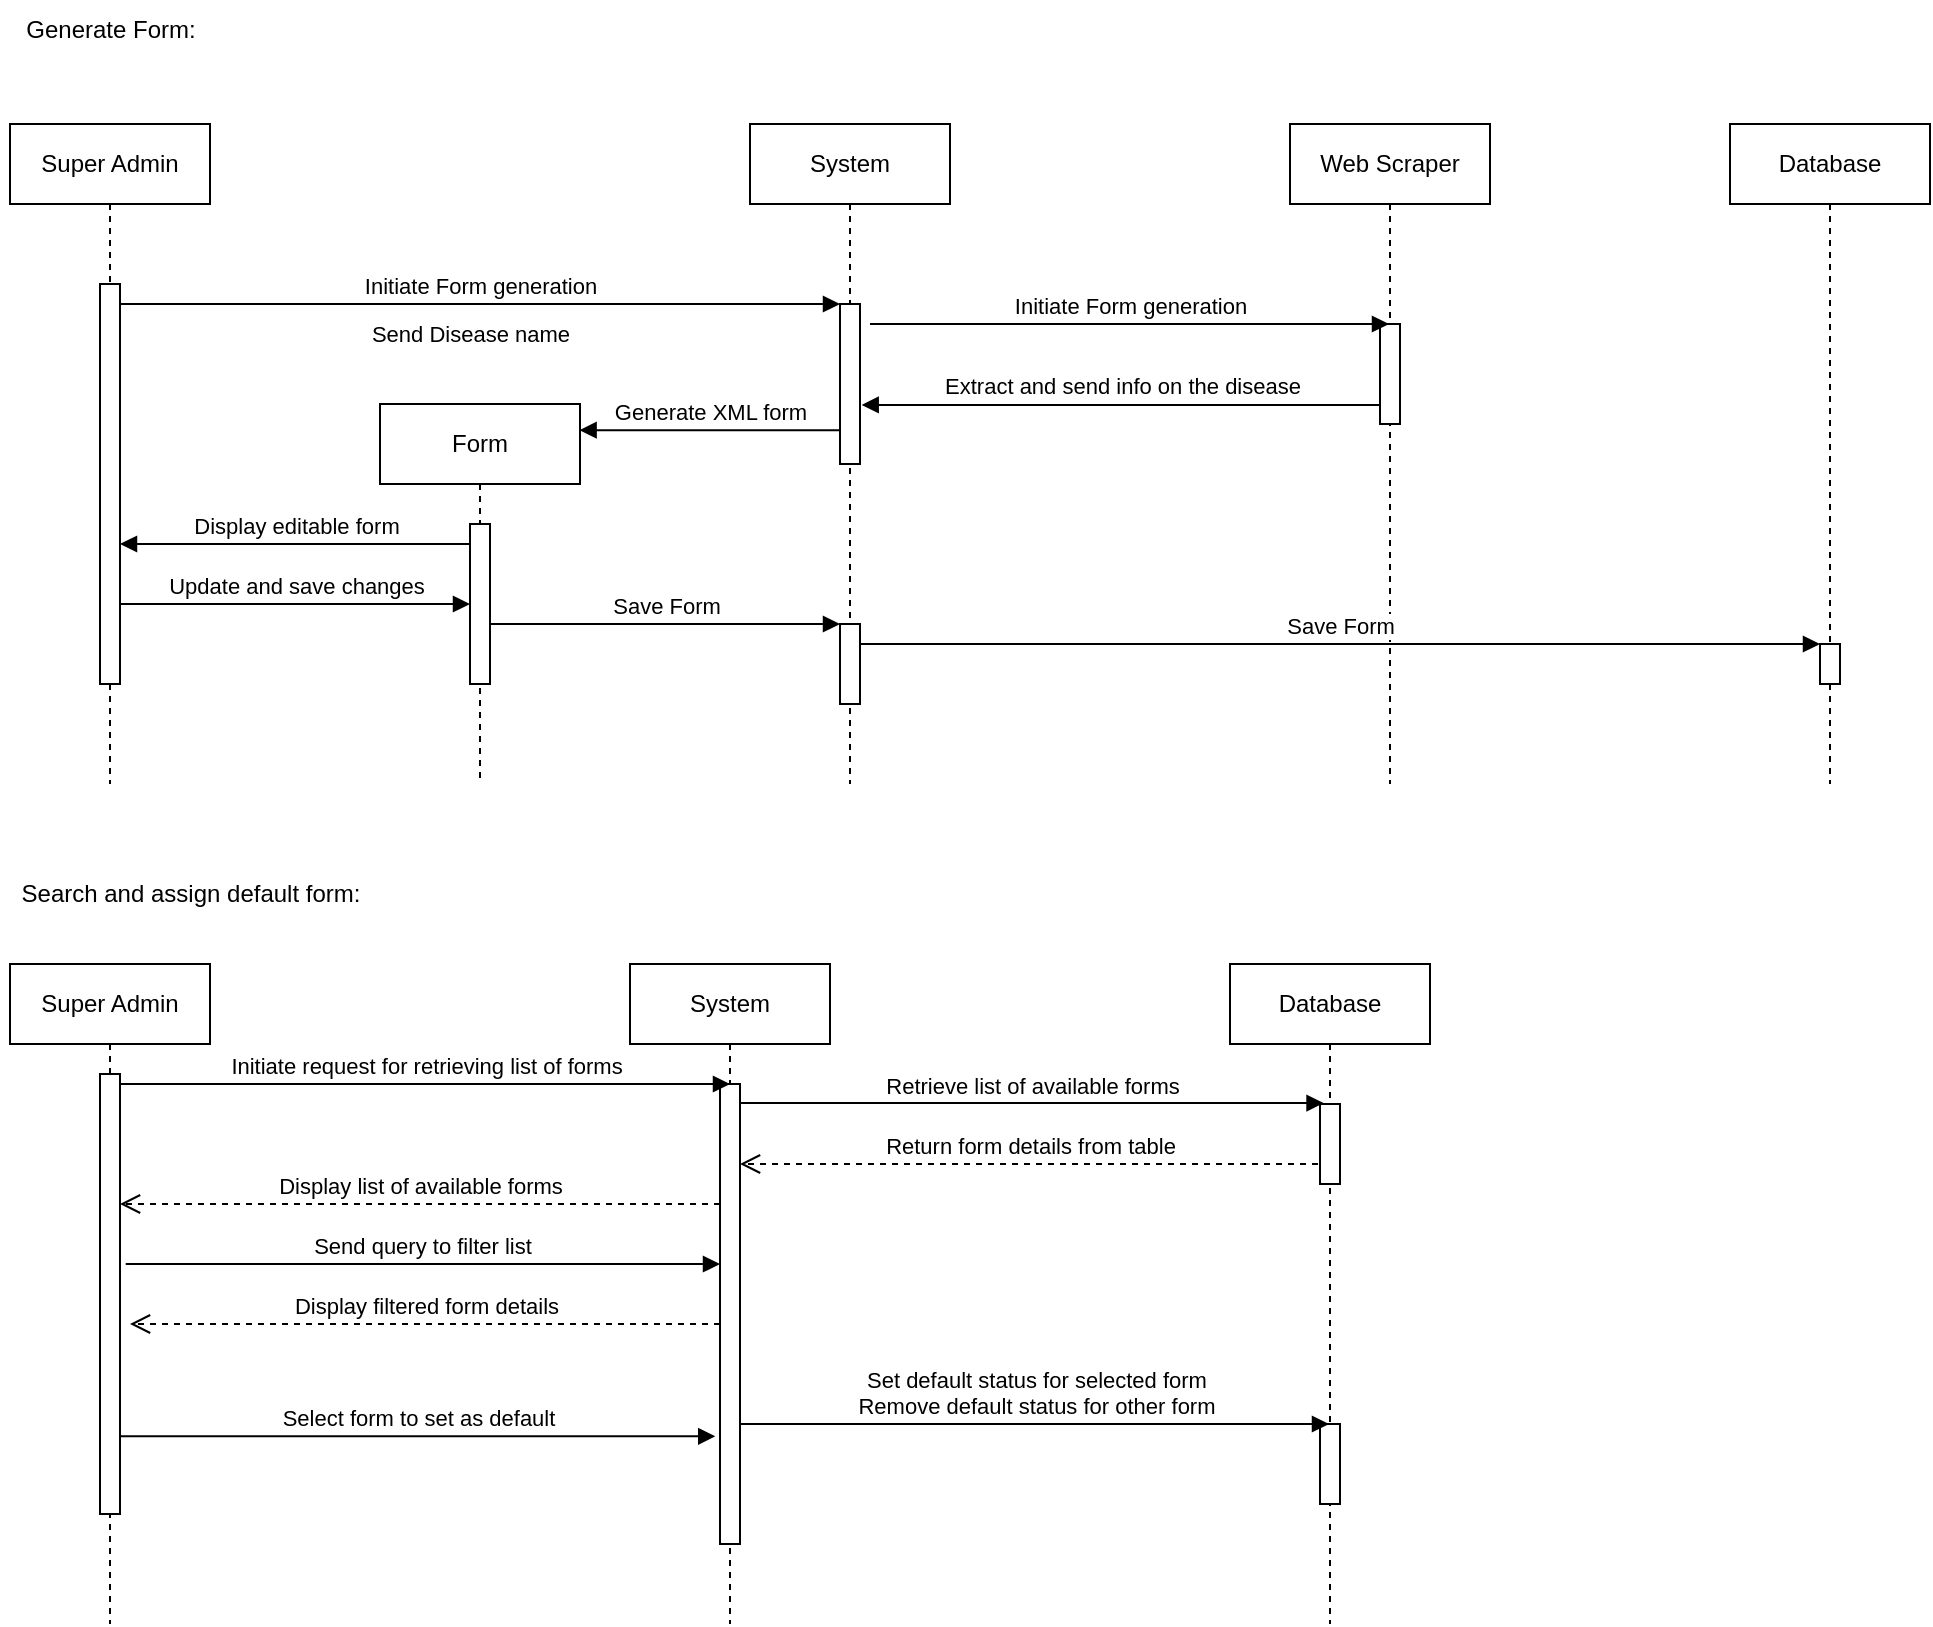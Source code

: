 <mxfile version="23.1.6" type="google">
  <diagram name="Page-1" id="2YBvvXClWsGukQMizWep">
    <mxGraphModel grid="1" page="1" gridSize="10" guides="1" tooltips="1" connect="1" arrows="1" fold="1" pageScale="1" pageWidth="1100" pageHeight="850" math="0" shadow="0">
      <root>
        <mxCell id="0" />
        <mxCell id="1" parent="0" />
        <mxCell id="aM9ryv3xv72pqoxQDRHE-1" value="Super Admin" style="shape=umlLifeline;perimeter=lifelinePerimeter;whiteSpace=wrap;html=1;container=0;dropTarget=0;collapsible=0;recursiveResize=0;outlineConnect=0;portConstraint=eastwest;newEdgeStyle={&quot;edgeStyle&quot;:&quot;elbowEdgeStyle&quot;,&quot;elbow&quot;:&quot;vertical&quot;,&quot;curved&quot;:0,&quot;rounded&quot;:0};" vertex="1" parent="1">
          <mxGeometry x="40" y="80" width="100" height="330" as="geometry" />
        </mxCell>
        <mxCell id="7yFjUxtBwj-3cxcYh-Si-13" value="" style="html=1;points=[[0,0,0,0,5],[0,1,0,0,-5],[1,0,0,0,5],[1,1,0,0,-5]];perimeter=orthogonalPerimeter;outlineConnect=0;targetShapes=umlLifeline;portConstraint=eastwest;newEdgeStyle={&quot;curved&quot;:0,&quot;rounded&quot;:0};" vertex="1" parent="aM9ryv3xv72pqoxQDRHE-1">
          <mxGeometry x="45" y="80" width="10" height="200" as="geometry" />
        </mxCell>
        <mxCell id="7yFjUxtBwj-3cxcYh-Si-1" value="System" style="shape=umlLifeline;perimeter=lifelinePerimeter;whiteSpace=wrap;html=1;container=0;dropTarget=0;collapsible=0;recursiveResize=0;outlineConnect=0;portConstraint=eastwest;newEdgeStyle={&quot;edgeStyle&quot;:&quot;elbowEdgeStyle&quot;,&quot;elbow&quot;:&quot;vertical&quot;,&quot;curved&quot;:0,&quot;rounded&quot;:0};" vertex="1" parent="1">
          <mxGeometry x="410" y="80" width="100" height="330" as="geometry" />
        </mxCell>
        <mxCell id="ftI4ms1ctnyEOGsI6bik-2" value="" style="html=1;points=[[0,0,0,0,5],[0,1,0,0,-5],[1,0,0,0,5],[1,1,0,0,-5]];perimeter=orthogonalPerimeter;outlineConnect=0;targetShapes=umlLifeline;portConstraint=eastwest;newEdgeStyle={&quot;curved&quot;:0,&quot;rounded&quot;:0};" vertex="1" parent="7yFjUxtBwj-3cxcYh-Si-1">
          <mxGeometry x="45" y="90" width="10" height="80" as="geometry" />
        </mxCell>
        <mxCell id="7yFjUxtBwj-3cxcYh-Si-5" value="Web Scraper" style="shape=umlLifeline;perimeter=lifelinePerimeter;whiteSpace=wrap;html=1;container=0;dropTarget=0;collapsible=0;recursiveResize=0;outlineConnect=0;portConstraint=eastwest;newEdgeStyle={&quot;edgeStyle&quot;:&quot;elbowEdgeStyle&quot;,&quot;elbow&quot;:&quot;vertical&quot;,&quot;curved&quot;:0,&quot;rounded&quot;:0};" vertex="1" parent="1">
          <mxGeometry x="680" y="80" width="100" height="330" as="geometry" />
        </mxCell>
        <mxCell id="ftI4ms1ctnyEOGsI6bik-5" value="" style="html=1;points=[[0,0,0,0,5],[0,1,0,0,-5],[1,0,0,0,5],[1,1,0,0,-5]];perimeter=orthogonalPerimeter;outlineConnect=0;targetShapes=umlLifeline;portConstraint=eastwest;newEdgeStyle={&quot;curved&quot;:0,&quot;rounded&quot;:0};" vertex="1" parent="7yFjUxtBwj-3cxcYh-Si-5">
          <mxGeometry x="45" y="100" width="10" height="50" as="geometry" />
        </mxCell>
        <mxCell id="Mf5ZFVlwaRFB3JU3a7bH-75" value="Super Admin" style="shape=umlLifeline;perimeter=lifelinePerimeter;whiteSpace=wrap;html=1;container=0;dropTarget=0;collapsible=0;recursiveResize=0;outlineConnect=0;portConstraint=eastwest;newEdgeStyle={&quot;edgeStyle&quot;:&quot;elbowEdgeStyle&quot;,&quot;elbow&quot;:&quot;vertical&quot;,&quot;curved&quot;:0,&quot;rounded&quot;:0};" vertex="1" parent="1">
          <mxGeometry x="40" y="500" width="100" height="330" as="geometry" />
        </mxCell>
        <mxCell id="Mf5ZFVlwaRFB3JU3a7bH-76" value="" style="html=1;points=[[0,0,0,0,5],[0,1,0,0,-5],[1,0,0,0,5],[1,1,0,0,-5]];perimeter=orthogonalPerimeter;outlineConnect=0;targetShapes=umlLifeline;portConstraint=eastwest;newEdgeStyle={&quot;curved&quot;:0,&quot;rounded&quot;:0};" vertex="1" parent="Mf5ZFVlwaRFB3JU3a7bH-75">
          <mxGeometry x="45" y="55" width="10" height="220" as="geometry" />
        </mxCell>
        <mxCell id="Mf5ZFVlwaRFB3JU3a7bH-80" value="System" style="shape=umlLifeline;perimeter=lifelinePerimeter;whiteSpace=wrap;html=1;container=0;dropTarget=0;collapsible=0;recursiveResize=0;outlineConnect=0;portConstraint=eastwest;newEdgeStyle={&quot;edgeStyle&quot;:&quot;elbowEdgeStyle&quot;,&quot;elbow&quot;:&quot;vertical&quot;,&quot;curved&quot;:0,&quot;rounded&quot;:0};" vertex="1" parent="1">
          <mxGeometry x="350" y="500" width="100" height="330" as="geometry" />
        </mxCell>
        <mxCell id="Mf5ZFVlwaRFB3JU3a7bH-111" value="" style="html=1;points=[[0,0,0,0,5],[0,1,0,0,-5],[1,0,0,0,5],[1,1,0,0,-5]];perimeter=orthogonalPerimeter;outlineConnect=0;targetShapes=umlLifeline;portConstraint=eastwest;newEdgeStyle={&quot;curved&quot;:0,&quot;rounded&quot;:0};" vertex="1" parent="Mf5ZFVlwaRFB3JU3a7bH-80">
          <mxGeometry x="45" y="60" width="10" height="230" as="geometry" />
        </mxCell>
        <mxCell id="Mf5ZFVlwaRFB3JU3a7bH-83" value="Database" style="shape=umlLifeline;perimeter=lifelinePerimeter;whiteSpace=wrap;html=1;container=0;dropTarget=0;collapsible=0;recursiveResize=0;outlineConnect=0;portConstraint=eastwest;newEdgeStyle={&quot;edgeStyle&quot;:&quot;elbowEdgeStyle&quot;,&quot;elbow&quot;:&quot;vertical&quot;,&quot;curved&quot;:0,&quot;rounded&quot;:0};" vertex="1" parent="1">
          <mxGeometry x="650" y="500" width="100" height="330" as="geometry" />
        </mxCell>
        <mxCell id="Mf5ZFVlwaRFB3JU3a7bH-108" value="" style="html=1;points=[[0,0,0,0,5],[0,1,0,0,-5],[1,0,0,0,5],[1,1,0,0,-5]];perimeter=orthogonalPerimeter;outlineConnect=0;targetShapes=umlLifeline;portConstraint=eastwest;newEdgeStyle={&quot;curved&quot;:0,&quot;rounded&quot;:0};" vertex="1" parent="Mf5ZFVlwaRFB3JU3a7bH-83">
          <mxGeometry x="45" y="70" width="10" height="40" as="geometry" />
        </mxCell>
        <mxCell id="Mf5ZFVlwaRFB3JU3a7bH-131" value="" style="html=1;points=[[0,0,0,0,5],[0,1,0,0,-5],[1,0,0,0,5],[1,1,0,0,-5]];perimeter=orthogonalPerimeter;outlineConnect=0;targetShapes=umlLifeline;portConstraint=eastwest;newEdgeStyle={&quot;curved&quot;:0,&quot;rounded&quot;:0};" vertex="1" parent="Mf5ZFVlwaRFB3JU3a7bH-83">
          <mxGeometry x="45" y="230" width="10" height="40" as="geometry" />
        </mxCell>
        <mxCell id="Mf5ZFVlwaRFB3JU3a7bH-132" value="Set default status for selected form&lt;br&gt;Remove default status for other form" style="html=1;verticalAlign=bottom;endArrow=block;curved=0;rounded=0;exitX=1;exitY=0;exitDx=0;exitDy=5;exitPerimeter=0;" edge="1" parent="1" target="Mf5ZFVlwaRFB3JU3a7bH-83">
          <mxGeometry relative="1" as="geometry">
            <mxPoint x="405" y="730" as="sourcePoint" />
            <mxPoint x="645" y="730" as="targetPoint" />
          </mxGeometry>
        </mxCell>
        <mxCell id="RmO-ugyrdjQJpROaxNil-1" value="Generate Form:" style="text;html=1;align=center;verticalAlign=middle;resizable=0;points=[];autosize=1;strokeColor=none;fillColor=none;" vertex="1" parent="1">
          <mxGeometry x="35" y="18" width="110" height="30" as="geometry" />
        </mxCell>
        <mxCell id="RmO-ugyrdjQJpROaxNil-2" value="Search and assign default form:" style="text;html=1;align=center;verticalAlign=middle;resizable=0;points=[];autosize=1;strokeColor=none;fillColor=none;" vertex="1" parent="1">
          <mxGeometry x="35" y="450" width="190" height="30" as="geometry" />
        </mxCell>
        <mxCell id="ftI4ms1ctnyEOGsI6bik-1" value="Initiate Form generation" style="html=1;verticalAlign=bottom;endArrow=block;curved=0;rounded=0;" edge="1" parent="1" target="ftI4ms1ctnyEOGsI6bik-2">
          <mxGeometry width="80" relative="1" as="geometry">
            <mxPoint x="95" y="170" as="sourcePoint" />
            <mxPoint x="420" y="170" as="targetPoint" />
          </mxGeometry>
        </mxCell>
        <mxCell id="ftI4ms1ctnyEOGsI6bik-3" value="&lt;font style=&quot;font-size: 11px;&quot;&gt;Send Disease name&lt;/font&gt;" style="text;html=1;align=center;verticalAlign=middle;resizable=0;points=[];autosize=1;strokeColor=none;fillColor=none;" vertex="1" parent="1">
          <mxGeometry x="210" y="170" width="120" height="30" as="geometry" />
        </mxCell>
        <mxCell id="ftI4ms1ctnyEOGsI6bik-4" value="Initiate Form generation" style="html=1;verticalAlign=bottom;endArrow=block;curved=0;rounded=0;" edge="1" parent="1" target="7yFjUxtBwj-3cxcYh-Si-5">
          <mxGeometry width="80" relative="1" as="geometry">
            <mxPoint x="470" y="180" as="sourcePoint" />
            <mxPoint x="620" y="180" as="targetPoint" />
          </mxGeometry>
        </mxCell>
        <mxCell id="ftI4ms1ctnyEOGsI6bik-6" value="Extract and send info on the disease" style="html=1;verticalAlign=bottom;endArrow=block;curved=0;rounded=0;entryX=1.085;entryY=0.631;entryDx=0;entryDy=0;entryPerimeter=0;" edge="1" parent="1" source="ftI4ms1ctnyEOGsI6bik-5" target="ftI4ms1ctnyEOGsI6bik-2">
          <mxGeometry width="80" relative="1" as="geometry">
            <mxPoint x="640.27" y="220" as="sourcePoint" />
            <mxPoint x="460" y="220" as="targetPoint" />
          </mxGeometry>
        </mxCell>
        <mxCell id="ftI4ms1ctnyEOGsI6bik-7" value="Generate XML form" style="html=1;verticalAlign=bottom;endArrow=block;curved=0;rounded=0;entryX=0.998;entryY=0.069;entryDx=0;entryDy=0;entryPerimeter=0;" edge="1" parent="1" source="ftI4ms1ctnyEOGsI6bik-2" target="ftI4ms1ctnyEOGsI6bik-8">
          <mxGeometry width="80" relative="1" as="geometry">
            <mxPoint x="450" y="240" as="sourcePoint" />
            <mxPoint x="340" y="240" as="targetPoint" />
          </mxGeometry>
        </mxCell>
        <mxCell id="ftI4ms1ctnyEOGsI6bik-8" value="Form" style="shape=umlLifeline;perimeter=lifelinePerimeter;whiteSpace=wrap;html=1;container=1;dropTarget=0;collapsible=0;recursiveResize=0;outlineConnect=0;portConstraint=eastwest;newEdgeStyle={&quot;curved&quot;:0,&quot;rounded&quot;:0};" vertex="1" parent="1">
          <mxGeometry x="225" y="220" width="100" height="190" as="geometry" />
        </mxCell>
        <mxCell id="ftI4ms1ctnyEOGsI6bik-10" value="" style="html=1;points=[[0,0,0,0,5],[0,1,0,0,-5],[1,0,0,0,5],[1,1,0,0,-5]];perimeter=orthogonalPerimeter;outlineConnect=0;targetShapes=umlLifeline;portConstraint=eastwest;newEdgeStyle={&quot;curved&quot;:0,&quot;rounded&quot;:0};" vertex="1" parent="ftI4ms1ctnyEOGsI6bik-8">
          <mxGeometry x="45" y="60" width="10" height="80" as="geometry" />
        </mxCell>
        <mxCell id="ftI4ms1ctnyEOGsI6bik-9" value="Display editable form" style="html=1;verticalAlign=bottom;endArrow=block;curved=0;rounded=0;" edge="1" parent="1" target="7yFjUxtBwj-3cxcYh-Si-13">
          <mxGeometry width="80" relative="1" as="geometry">
            <mxPoint x="270" y="290" as="sourcePoint" />
            <mxPoint x="210" y="310" as="targetPoint" />
          </mxGeometry>
        </mxCell>
        <mxCell id="ftI4ms1ctnyEOGsI6bik-11" value="Update and save changes" style="html=1;verticalAlign=bottom;endArrow=block;curved=0;rounded=0;" edge="1" parent="1" source="7yFjUxtBwj-3cxcYh-Si-13">
          <mxGeometry width="80" relative="1" as="geometry">
            <mxPoint x="100" y="320" as="sourcePoint" />
            <mxPoint x="270" y="320" as="targetPoint" />
          </mxGeometry>
        </mxCell>
        <mxCell id="ftI4ms1ctnyEOGsI6bik-12" value="Save Form" style="html=1;verticalAlign=bottom;endArrow=block;curved=0;rounded=0;" edge="1" parent="1" target="ftI4ms1ctnyEOGsI6bik-13">
          <mxGeometry width="80" relative="1" as="geometry">
            <mxPoint x="280" y="330" as="sourcePoint" />
            <mxPoint x="460" y="330" as="targetPoint" />
          </mxGeometry>
        </mxCell>
        <mxCell id="ftI4ms1ctnyEOGsI6bik-13" value="" style="html=1;points=[[0,0,0,0,5],[0,1,0,0,-5],[1,0,0,0,5],[1,1,0,0,-5]];perimeter=orthogonalPerimeter;outlineConnect=0;targetShapes=umlLifeline;portConstraint=eastwest;newEdgeStyle={&quot;curved&quot;:0,&quot;rounded&quot;:0};" vertex="1" parent="1">
          <mxGeometry x="455" y="330" width="10" height="40" as="geometry" />
        </mxCell>
        <mxCell id="ftI4ms1ctnyEOGsI6bik-14" value="Save Form" style="html=1;verticalAlign=bottom;endArrow=block;curved=0;rounded=0;" edge="1" parent="1" target="ftI4ms1ctnyEOGsI6bik-18">
          <mxGeometry width="80" relative="1" as="geometry">
            <mxPoint x="465" y="340" as="sourcePoint" />
            <mxPoint x="610" y="340" as="targetPoint" />
          </mxGeometry>
        </mxCell>
        <mxCell id="ftI4ms1ctnyEOGsI6bik-15" value="Database" style="shape=umlLifeline;perimeter=lifelinePerimeter;whiteSpace=wrap;html=1;container=1;dropTarget=0;collapsible=0;recursiveResize=0;outlineConnect=0;portConstraint=eastwest;newEdgeStyle={&quot;curved&quot;:0,&quot;rounded&quot;:0};" vertex="1" parent="1">
          <mxGeometry x="900" y="80" width="100" height="330" as="geometry" />
        </mxCell>
        <mxCell id="ftI4ms1ctnyEOGsI6bik-18" value="" style="html=1;points=[[0,0,0,0,5],[0,1,0,0,-5],[1,0,0,0,5],[1,1,0,0,-5]];perimeter=orthogonalPerimeter;outlineConnect=0;targetShapes=umlLifeline;portConstraint=eastwest;newEdgeStyle={&quot;curved&quot;:0,&quot;rounded&quot;:0};" vertex="1" parent="ftI4ms1ctnyEOGsI6bik-15">
          <mxGeometry x="45" y="260" width="10" height="20" as="geometry" />
        </mxCell>
        <mxCell id="ftI4ms1ctnyEOGsI6bik-17" value="Initiate request for retrieving list of forms" style="html=1;verticalAlign=bottom;endArrow=block;curved=0;rounded=0;" edge="1" parent="1" source="Mf5ZFVlwaRFB3JU3a7bH-76">
          <mxGeometry relative="1" as="geometry">
            <mxPoint x="100" y="570" as="sourcePoint" />
            <mxPoint x="400" y="560" as="targetPoint" />
          </mxGeometry>
        </mxCell>
        <mxCell id="ftI4ms1ctnyEOGsI6bik-19" value="Retrieve list of available forms" style="html=1;verticalAlign=bottom;endArrow=block;curved=0;rounded=0;entryX=0.177;entryY=-0.011;entryDx=0;entryDy=0;entryPerimeter=0;" edge="1" parent="1" source="Mf5ZFVlwaRFB3JU3a7bH-111" target="Mf5ZFVlwaRFB3JU3a7bH-108">
          <mxGeometry relative="1" as="geometry">
            <mxPoint x="410" y="570" as="sourcePoint" />
            <mxPoint x="630" y="570" as="targetPoint" />
          </mxGeometry>
        </mxCell>
        <mxCell id="ftI4ms1ctnyEOGsI6bik-21" value="Return form details from table" style="html=1;verticalAlign=bottom;endArrow=open;dashed=1;endSize=8;curved=0;rounded=0;" edge="1" parent="1" target="Mf5ZFVlwaRFB3JU3a7bH-111">
          <mxGeometry relative="1" as="geometry">
            <mxPoint x="694" y="600" as="sourcePoint" />
            <mxPoint x="409" y="600" as="targetPoint" />
          </mxGeometry>
        </mxCell>
        <mxCell id="ftI4ms1ctnyEOGsI6bik-22" value="Display list of available forms" style="html=1;verticalAlign=bottom;endArrow=open;dashed=1;endSize=8;curved=0;rounded=0;" edge="1" parent="1">
          <mxGeometry relative="1" as="geometry">
            <mxPoint x="395" y="620" as="sourcePoint" />
            <mxPoint x="95" y="620" as="targetPoint" />
          </mxGeometry>
        </mxCell>
        <mxCell id="ftI4ms1ctnyEOGsI6bik-24" value="Send query to filter list" style="html=1;verticalAlign=bottom;endArrow=block;curved=0;rounded=0;exitX=1.285;exitY=0.393;exitDx=0;exitDy=0;exitPerimeter=0;" edge="1" parent="1">
          <mxGeometry width="80" relative="1" as="geometry">
            <mxPoint x="97.85" y="650" as="sourcePoint" />
            <mxPoint x="395" y="650" as="targetPoint" />
          </mxGeometry>
        </mxCell>
        <mxCell id="ftI4ms1ctnyEOGsI6bik-25" value="Display filtered form details" style="html=1;verticalAlign=bottom;endArrow=open;dashed=1;endSize=8;curved=0;rounded=0;" edge="1" parent="1" source="Mf5ZFVlwaRFB3JU3a7bH-111">
          <mxGeometry relative="1" as="geometry">
            <mxPoint x="390" y="680" as="sourcePoint" />
            <mxPoint x="100" y="680" as="targetPoint" />
          </mxGeometry>
        </mxCell>
        <mxCell id="ftI4ms1ctnyEOGsI6bik-26" value="Select form to set as default" style="html=1;verticalAlign=bottom;endArrow=block;curved=0;rounded=0;entryX=-0.238;entryY=0.766;entryDx=0;entryDy=0;entryPerimeter=0;" edge="1" parent="1" source="Mf5ZFVlwaRFB3JU3a7bH-76" target="Mf5ZFVlwaRFB3JU3a7bH-111">
          <mxGeometry width="80" relative="1" as="geometry">
            <mxPoint x="100" y="720" as="sourcePoint" />
            <mxPoint x="387.15" y="720" as="targetPoint" />
          </mxGeometry>
        </mxCell>
      </root>
    </mxGraphModel>
  </diagram>
</mxfile>

